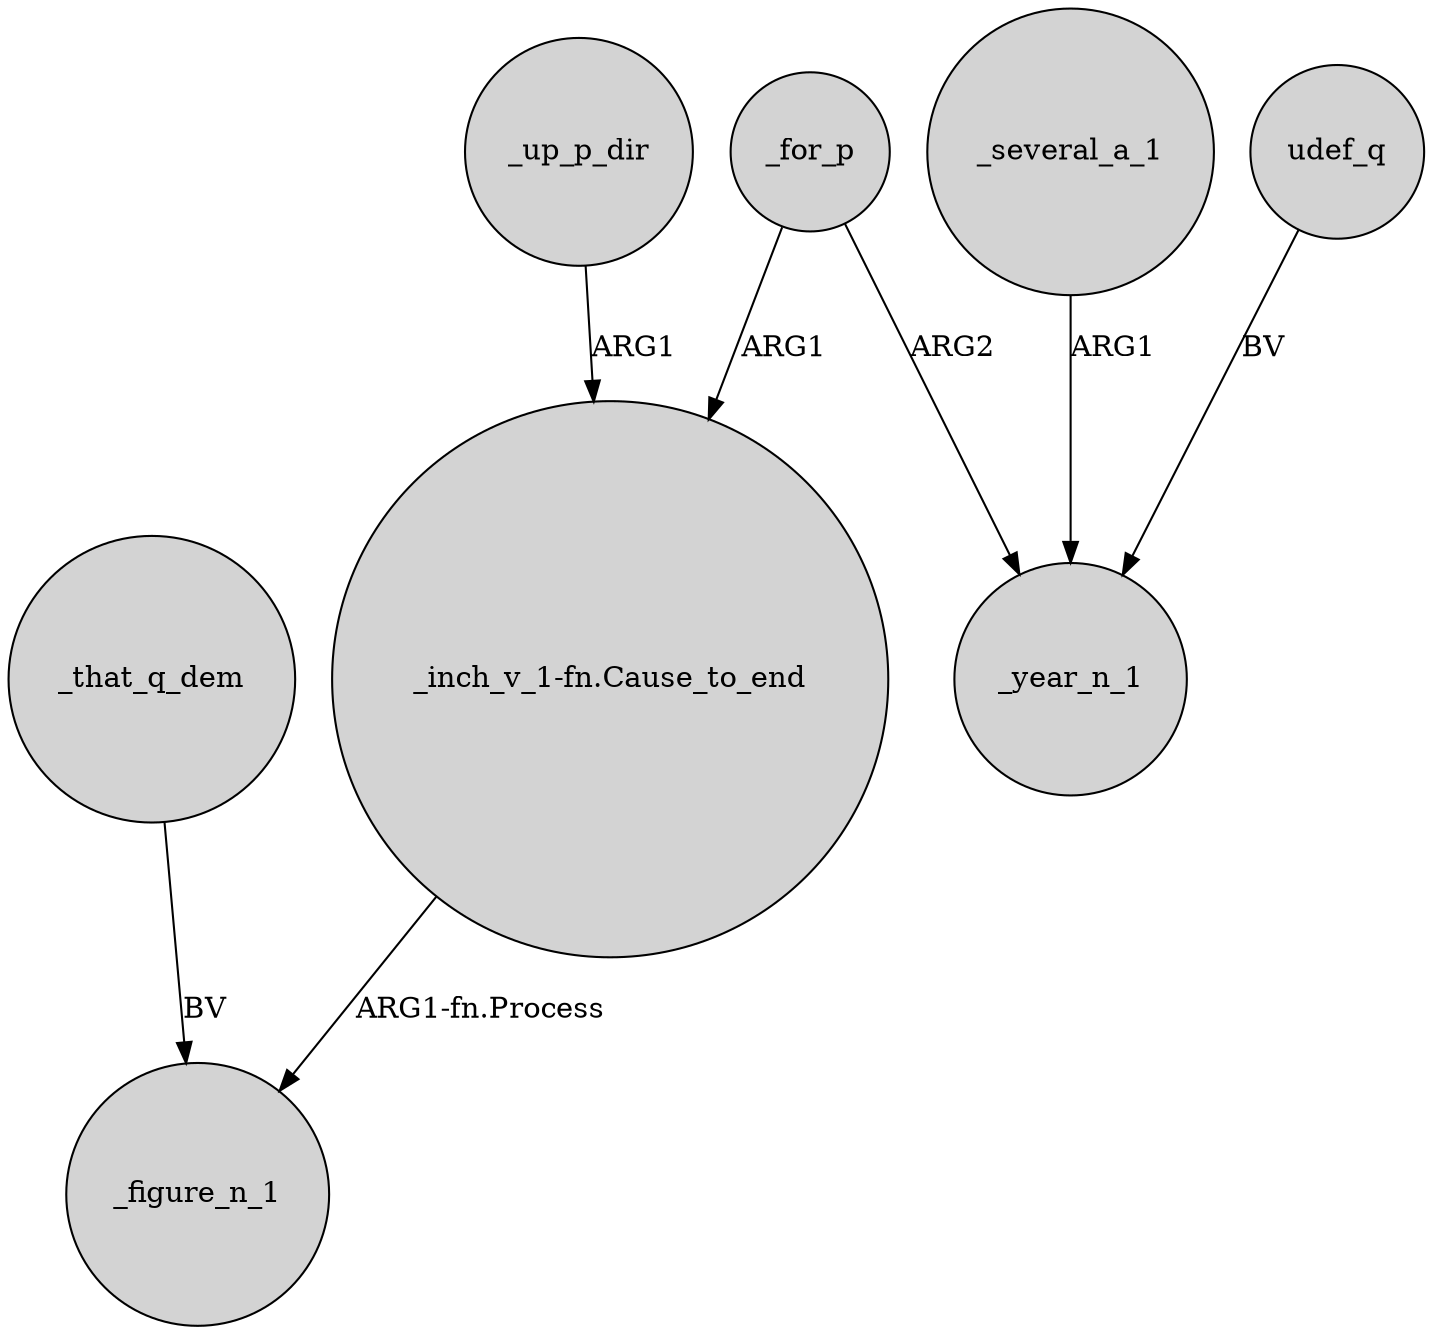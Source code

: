 digraph {
	node [shape=circle style=filled]
	_that_q_dem -> _figure_n_1 [label=BV]
	udef_q -> _year_n_1 [label=BV]
	_for_p -> "_inch_v_1-fn.Cause_to_end" [label=ARG1]
	_for_p -> _year_n_1 [label=ARG2]
	"_inch_v_1-fn.Cause_to_end" -> _figure_n_1 [label="ARG1-fn.Process"]
	_up_p_dir -> "_inch_v_1-fn.Cause_to_end" [label=ARG1]
	_several_a_1 -> _year_n_1 [label=ARG1]
}

